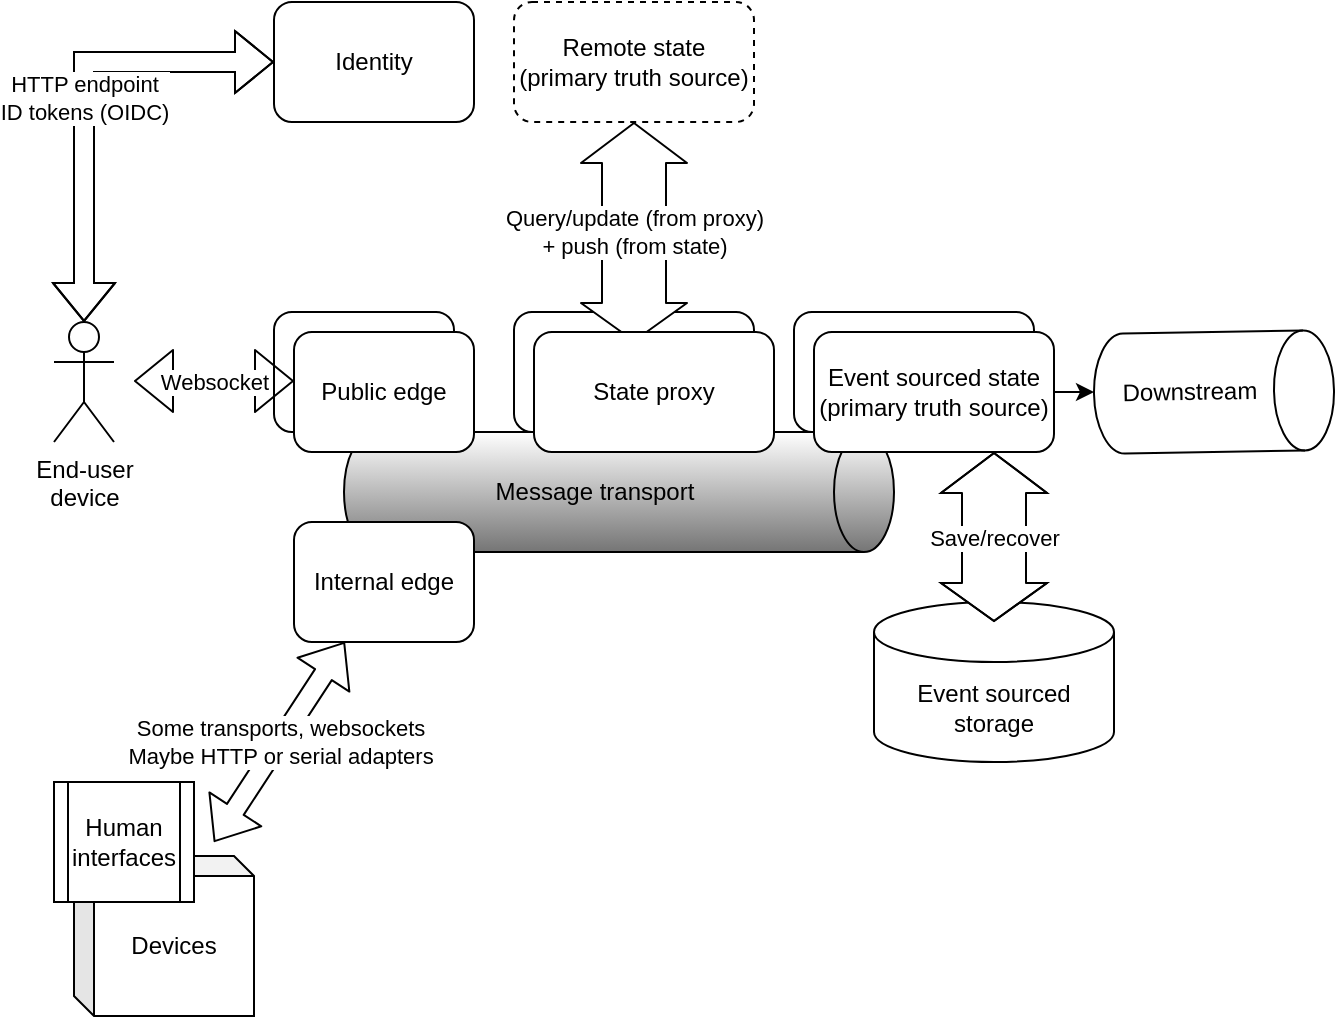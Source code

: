 <mxfile version="14.1.8" type="device"><diagram id="JGhwIi6zsXBL7Mkuhp8V" name="Page-1"><mxGraphModel dx="1106" dy="822" grid="1" gridSize="10" guides="1" tooltips="1" connect="1" arrows="1" fold="1" page="1" pageScale="1" pageWidth="827" pageHeight="1169" math="0" shadow="0"><root><mxCell id="0"/><mxCell id="1" parent="0"/><mxCell id="VddTjRf2AYUOkWfzxhq7-3" value="Event sourced storage" style="shape=cylinder3;whiteSpace=wrap;html=1;boundedLbl=1;backgroundOutline=1;size=15;" parent="1" vertex="1"><mxGeometry x="480" y="330" width="120" height="80" as="geometry"/></mxCell><mxCell id="VddTjRf2AYUOkWfzxhq7-17" value="State proxy" style="rounded=1;whiteSpace=wrap;html=1;" parent="1" vertex="1"><mxGeometry x="300" y="185" width="120" height="60" as="geometry"/></mxCell><mxCell id="VddTjRf2AYUOkWfzxhq7-1" value="Edge" style="rounded=1;whiteSpace=wrap;html=1;" parent="1" vertex="1"><mxGeometry x="180" y="185" width="90" height="60" as="geometry"/></mxCell><mxCell id="VddTjRf2AYUOkWfzxhq7-2" value="State" style="rounded=1;whiteSpace=wrap;html=1;" parent="1" vertex="1"><mxGeometry x="440" y="185" width="120" height="60" as="geometry"/></mxCell><mxCell id="VddTjRf2AYUOkWfzxhq7-4" value="Downstream" style="shape=cylinder3;html=1;boundedLbl=1;backgroundOutline=1;size=15;rotation=89;verticalAlign=middle;whiteSpace=wrap;horizontal=0;" parent="1" vertex="1"><mxGeometry x="620" y="165" width="60" height="120" as="geometry"/></mxCell><mxCell id="VddTjRf2AYUOkWfzxhq7-6" value="Message transport" style="shape=cylinder3;html=1;boundedLbl=1;backgroundOutline=1;size=15;rotation=90;verticalAlign=middle;whiteSpace=wrap;horizontal=0;gradientColor=#757575;gradientDirection=east;" parent="1" vertex="1"><mxGeometry x="322.5" y="137.5" width="60" height="275" as="geometry"/></mxCell><mxCell id="VddTjRf2AYUOkWfzxhq7-14" value="HTTP endpoint&lt;br&gt;ID tokens (OIDC)" style="edgeStyle=orthogonalEdgeStyle;rounded=0;orthogonalLoop=1;jettySize=auto;html=1;entryX=0;entryY=0.5;entryDx=0;entryDy=0;exitX=0.5;exitY=0;exitDx=0;exitDy=0;exitPerimeter=0;shape=flexArrow;endArrow=block;startArrow=block;startFill=0;endFill=0;" parent="1" source="VddTjRf2AYUOkWfzxhq7-7" target="VddTjRf2AYUOkWfzxhq7-12" edge="1"><mxGeometry relative="1" as="geometry"/></mxCell><mxCell id="VddTjRf2AYUOkWfzxhq7-7" value="End-user&lt;br&gt;device" style="shape=umlActor;verticalLabelPosition=bottom;verticalAlign=top;html=1;outlineConnect=0;" parent="1" vertex="1"><mxGeometry x="70" y="190" width="30" height="60" as="geometry"/></mxCell><mxCell id="VddTjRf2AYUOkWfzxhq7-9" value="Websocket" style="shape=flexArrow;endArrow=classic;startArrow=classic;html=1;" parent="1" edge="1"><mxGeometry width="50" height="50" relative="1" as="geometry"><mxPoint x="110" y="219.5" as="sourcePoint"/><mxPoint x="190" y="219.5" as="targetPoint"/></mxGeometry></mxCell><mxCell id="VddTjRf2AYUOkWfzxhq7-10" value="Public edge" style="rounded=1;whiteSpace=wrap;html=1;" parent="1" vertex="1"><mxGeometry x="190" y="195" width="90" height="60" as="geometry"/></mxCell><mxCell id="VddTjRf2AYUOkWfzxhq7-11" value="Event sourced state&lt;br&gt;(primary truth source)" style="rounded=1;whiteSpace=wrap;html=1;" parent="1" vertex="1"><mxGeometry x="450" y="195" width="120" height="60" as="geometry"/></mxCell><mxCell id="VddTjRf2AYUOkWfzxhq7-12" value="Identity" style="rounded=1;whiteSpace=wrap;html=1;" parent="1" vertex="1"><mxGeometry x="180" y="30" width="100" height="60" as="geometry"/></mxCell><mxCell id="VddTjRf2AYUOkWfzxhq7-19" value="Remote state&lt;br&gt;(primary truth source)" style="rounded=1;whiteSpace=wrap;html=1;dashed=1;" parent="1" vertex="1"><mxGeometry x="300" y="30" width="120" height="60" as="geometry"/></mxCell><mxCell id="VddTjRf2AYUOkWfzxhq7-23" value="Query/update (from proxy)&lt;br&gt;+ push (from state)" style="shape=flexArrow;endArrow=classic;startArrow=classic;html=1;entryX=0.5;entryY=1;entryDx=0;entryDy=0;width=32;endSize=6.33;fillColor=#FFFFFF;" parent="1" target="VddTjRf2AYUOkWfzxhq7-19" edge="1"><mxGeometry width="50" height="50" relative="1" as="geometry"><mxPoint x="360" y="200" as="sourcePoint"/><mxPoint x="359.5" y="137.5" as="targetPoint"/><Array as="points"/></mxGeometry></mxCell><mxCell id="VddTjRf2AYUOkWfzxhq7-25" value="Internal edge" style="rounded=1;whiteSpace=wrap;html=1;" parent="1" vertex="1"><mxGeometry x="190" y="290" width="90" height="60" as="geometry"/></mxCell><mxCell id="VddTjRf2AYUOkWfzxhq7-26" value="Devices" style="shape=cube;whiteSpace=wrap;html=1;boundedLbl=1;backgroundOutline=1;darkOpacity=0.05;darkOpacity2=0.1;size=10;" parent="1" vertex="1"><mxGeometry x="80" y="457" width="90" height="80" as="geometry"/></mxCell><mxCell id="VddTjRf2AYUOkWfzxhq7-27" value="Human interfaces" style="shape=process;whiteSpace=wrap;html=1;backgroundOutline=1;" parent="1" vertex="1"><mxGeometry x="70" y="420" width="70" height="60" as="geometry"/></mxCell><mxCell id="VddTjRf2AYUOkWfzxhq7-28" value="Some transports, websockets&lt;br&gt;Maybe HTTP or serial adapters" style="shape=flexArrow;endArrow=classic;startArrow=classic;html=1;" parent="1" target="VddTjRf2AYUOkWfzxhq7-25" edge="1"><mxGeometry width="50" height="50" relative="1" as="geometry"><mxPoint x="150" y="450" as="sourcePoint"/><mxPoint x="270" y="380" as="targetPoint"/></mxGeometry></mxCell><mxCell id="VddTjRf2AYUOkWfzxhq7-30" value="" style="endArrow=classic;html=1;exitX=1;exitY=0.5;exitDx=0;exitDy=0;" parent="1" source="VddTjRf2AYUOkWfzxhq7-11" target="VddTjRf2AYUOkWfzxhq7-4" edge="1"><mxGeometry width="50" height="50" relative="1" as="geometry"><mxPoint x="380" y="305" as="sourcePoint"/><mxPoint x="430" y="255" as="targetPoint"/></mxGeometry></mxCell><mxCell id="VddTjRf2AYUOkWfzxhq7-31" value="State proxy" style="rounded=1;whiteSpace=wrap;html=1;" parent="1" vertex="1"><mxGeometry x="310" y="195" width="120" height="60" as="geometry"/></mxCell><mxCell id="VddTjRf2AYUOkWfzxhq7-18" value="Save/recover" style="shape=flexArrow;endArrow=classic;startArrow=classic;html=1;entryX=0.75;entryY=1;entryDx=0;entryDy=0;width=32;endSize=6.33;fillColor=#ffffff;" parent="1" target="VddTjRf2AYUOkWfzxhq7-11" edge="1"><mxGeometry width="50" height="50" relative="1" as="geometry"><mxPoint x="540" y="340" as="sourcePoint"/><mxPoint x="590" y="290" as="targetPoint"/><Array as="points"><mxPoint x="540" y="290"/></Array></mxGeometry></mxCell></root></mxGraphModel></diagram></mxfile>